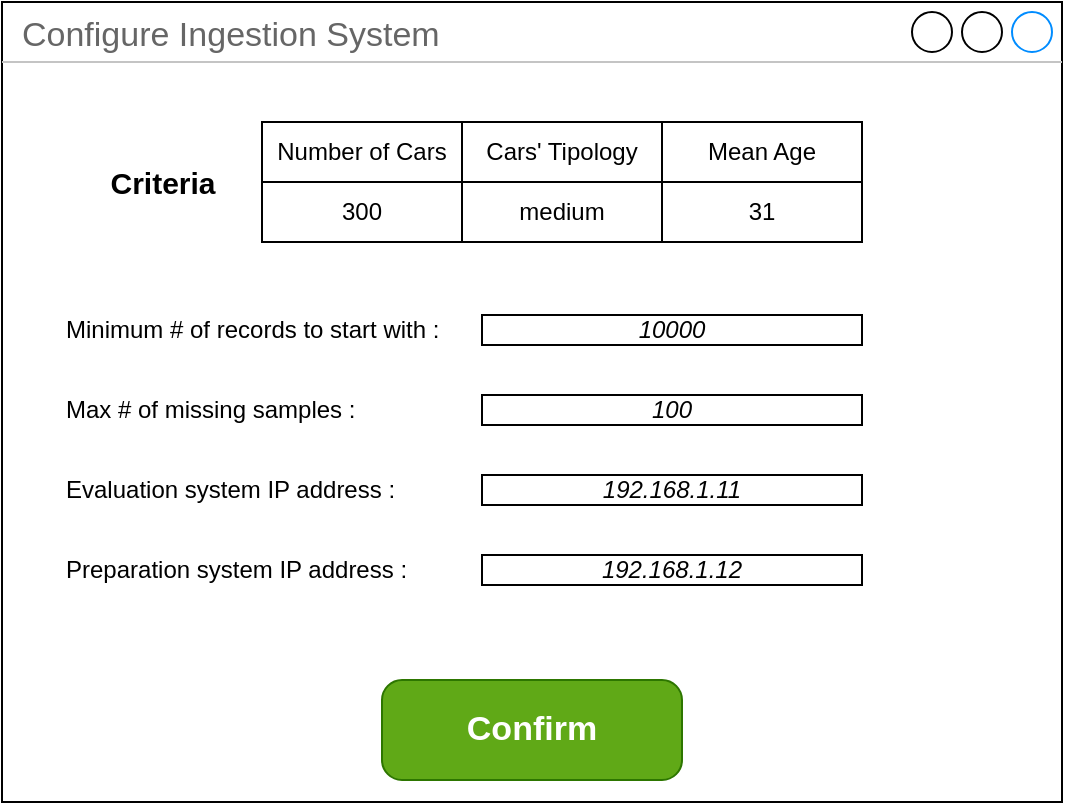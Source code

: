 <mxfile>
    <diagram id="neL44oRjK5zxVdb9nWQi" name="Page-1">
        <mxGraphModel dx="692" dy="427" grid="1" gridSize="10" guides="1" tooltips="1" connect="1" arrows="1" fold="1" page="1" pageScale="1" pageWidth="850" pageHeight="1100" math="0" shadow="0">
            <root>
                <mxCell id="0"/>
                <mxCell id="1" parent="0"/>
                <mxCell id="133" value="Configure Ingestion System" style="strokeWidth=1;shadow=0;dashed=0;align=center;html=1;shape=mxgraph.mockup.containers.window;align=left;verticalAlign=top;spacingLeft=8;strokeColor2=#008cff;strokeColor3=#c4c4c4;fontColor=#666666;mainText=;fontSize=17;labelBackgroundColor=none;whiteSpace=wrap;" parent="1" vertex="1">
                    <mxGeometry x="50" y="90" width="530" height="400" as="geometry"/>
                </mxCell>
                <mxCell id="134" value="Confirm" style="strokeWidth=1;shadow=0;dashed=0;align=center;html=1;shape=mxgraph.mockup.buttons.button;strokeColor=#2D7600;fontColor=#ffffff;mainText=;buttonStyle=round;fontSize=17;fontStyle=1;fillColor=#60a917;whiteSpace=wrap;" parent="1" vertex="1">
                    <mxGeometry x="240" y="429" width="150" height="50" as="geometry"/>
                </mxCell>
                <mxCell id="151" value="Minimum # of records to start with :" style="text;html=1;strokeColor=none;fillColor=none;align=left;verticalAlign=middle;whiteSpace=wrap;rounded=0;" parent="1" vertex="1">
                    <mxGeometry x="80" y="239" width="210" height="30" as="geometry"/>
                </mxCell>
                <mxCell id="152" value="&lt;i&gt;&lt;font&gt;10000&lt;/font&gt;&lt;/i&gt;" style="rounded=0;whiteSpace=wrap;html=1;fontColor=#000000;" parent="1" vertex="1">
                    <mxGeometry x="290" y="246.5" width="190" height="15" as="geometry"/>
                </mxCell>
                <mxCell id="154" value="Max # of missing samples :" style="text;html=1;strokeColor=none;fillColor=none;align=left;verticalAlign=middle;whiteSpace=wrap;rounded=0;" parent="1" vertex="1">
                    <mxGeometry x="80" y="279" width="210" height="30" as="geometry"/>
                </mxCell>
                <mxCell id="155" value="&lt;i&gt;&lt;font&gt;100&lt;/font&gt;&lt;/i&gt;" style="rounded=0;whiteSpace=wrap;html=1;fontColor=#000000;" parent="1" vertex="1">
                    <mxGeometry x="290" y="286.5" width="190" height="15" as="geometry"/>
                </mxCell>
                <mxCell id="158" value="Evaluation system IP address :" style="text;html=1;strokeColor=none;fillColor=none;align=left;verticalAlign=middle;whiteSpace=wrap;rounded=0;" parent="1" vertex="1">
                    <mxGeometry x="80" y="319" width="210" height="30" as="geometry"/>
                </mxCell>
                <mxCell id="159" value="&lt;i style=&quot;border-color: var(--border-color);&quot;&gt;&lt;font style=&quot;border-color: var(--border-color);&quot;&gt;192.168.1.11&lt;/font&gt;&lt;/i&gt;" style="rounded=0;whiteSpace=wrap;html=1;fontColor=#000000;" parent="1" vertex="1">
                    <mxGeometry x="290" y="326.5" width="190" height="15" as="geometry"/>
                </mxCell>
                <mxCell id="160" value="Preparation system IP address :" style="text;html=1;strokeColor=none;fillColor=none;align=left;verticalAlign=middle;whiteSpace=wrap;rounded=0;" parent="1" vertex="1">
                    <mxGeometry x="80" y="359" width="210" height="30" as="geometry"/>
                </mxCell>
                <mxCell id="161" value="&lt;i style=&quot;border-color: var(--border-color);&quot;&gt;&lt;font style=&quot;border-color: var(--border-color);&quot;&gt;192.168.1.12&lt;/font&gt;&lt;/i&gt;" style="rounded=0;whiteSpace=wrap;html=1;fontColor=#000000;" parent="1" vertex="1">
                    <mxGeometry x="290" y="366.5" width="190" height="15" as="geometry"/>
                </mxCell>
                <mxCell id="162" value="" style="group" vertex="1" connectable="0" parent="1">
                    <mxGeometry x="180" y="150" width="300" height="60" as="geometry"/>
                </mxCell>
                <mxCell id="163" value="Number of Cars" style="whiteSpace=wrap;html=1;" vertex="1" parent="162">
                    <mxGeometry width="100" height="30" as="geometry"/>
                </mxCell>
                <mxCell id="164" value="Cars' Tipology" style="whiteSpace=wrap;html=1;" vertex="1" parent="162">
                    <mxGeometry x="100" width="100" height="30" as="geometry"/>
                </mxCell>
                <mxCell id="165" value="Mean Age" style="whiteSpace=wrap;html=1;" vertex="1" parent="162">
                    <mxGeometry x="200" width="100" height="30" as="geometry"/>
                </mxCell>
                <mxCell id="166" value="300" style="whiteSpace=wrap;html=1;" vertex="1" parent="162">
                    <mxGeometry y="30" width="100" height="30" as="geometry"/>
                </mxCell>
                <mxCell id="167" value="medium" style="whiteSpace=wrap;html=1;" vertex="1" parent="162">
                    <mxGeometry x="100" y="30" width="100" height="30" as="geometry"/>
                </mxCell>
                <mxCell id="168" value="31" style="whiteSpace=wrap;html=1;" vertex="1" parent="162">
                    <mxGeometry x="200" y="30" width="100" height="30" as="geometry"/>
                </mxCell>
                <mxCell id="169" value="&lt;b&gt;&lt;font style=&quot;font-size: 15px;&quot;&gt;Criteria&lt;/font&gt;&lt;/b&gt;" style="text;html=1;align=center;verticalAlign=middle;resizable=0;points=[];autosize=1;strokeColor=none;fillColor=none;" vertex="1" parent="1">
                    <mxGeometry x="90" y="165" width="80" height="30" as="geometry"/>
                </mxCell>
            </root>
        </mxGraphModel>
    </diagram>
</mxfile>